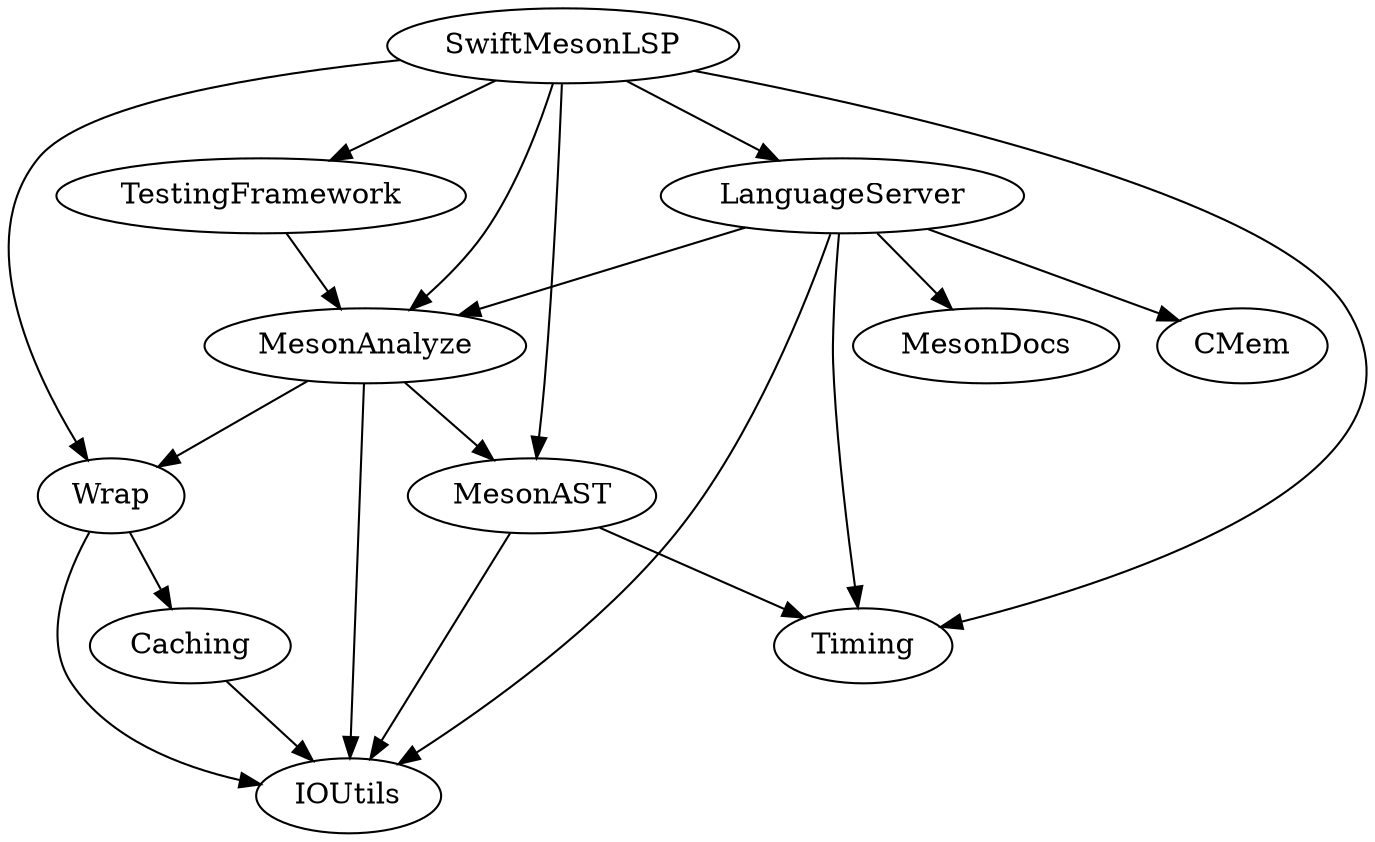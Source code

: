 digraph G {
	MesonAnalyze -> {MesonAST IOUtils Wrap}
	Caching -> IOUtils
	Wrap -> {Caching IOUtils}
	TestingFramework -> MesonAnalyze
	LanguageServer -> {MesonAnalyze Timing MesonDocs CMem IOUtils}
	SwiftMesonLSP -> {MesonAnalyze MesonAST LanguageServer Timing TestingFramework Wrap}
	MesonAST -> {IOUtils Timing}
}
